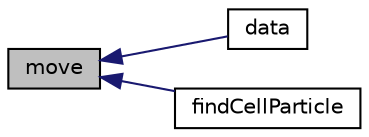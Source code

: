 digraph "move"
{
  bgcolor="transparent";
  edge [fontname="Helvetica",fontsize="10",labelfontname="Helvetica",labelfontsize="10"];
  node [fontname="Helvetica",fontsize="10",shape=record];
  rankdir="LR";
  Node141 [label="move",height=0.2,width=0.4,color="black", fillcolor="grey75", style="filled", fontcolor="black"];
  Node141 -> Node142 [dir="back",color="midnightblue",fontsize="10",style="solid",fontname="Helvetica"];
  Node142 [label="data",height=0.2,width=0.4,color="black",URL="$a24221.html#ad7f8023f823553543ca50bd5d11b877b",tooltip="Transported label. "];
  Node141 -> Node143 [dir="back",color="midnightblue",fontsize="10",style="solid",fontname="Helvetica"];
  Node143 [label="findCellParticle",height=0.2,width=0.4,color="black",URL="$a24221.html#abd80fc22110bf638f2010120b007bb29",tooltip="Construct from Istream. "];
}
